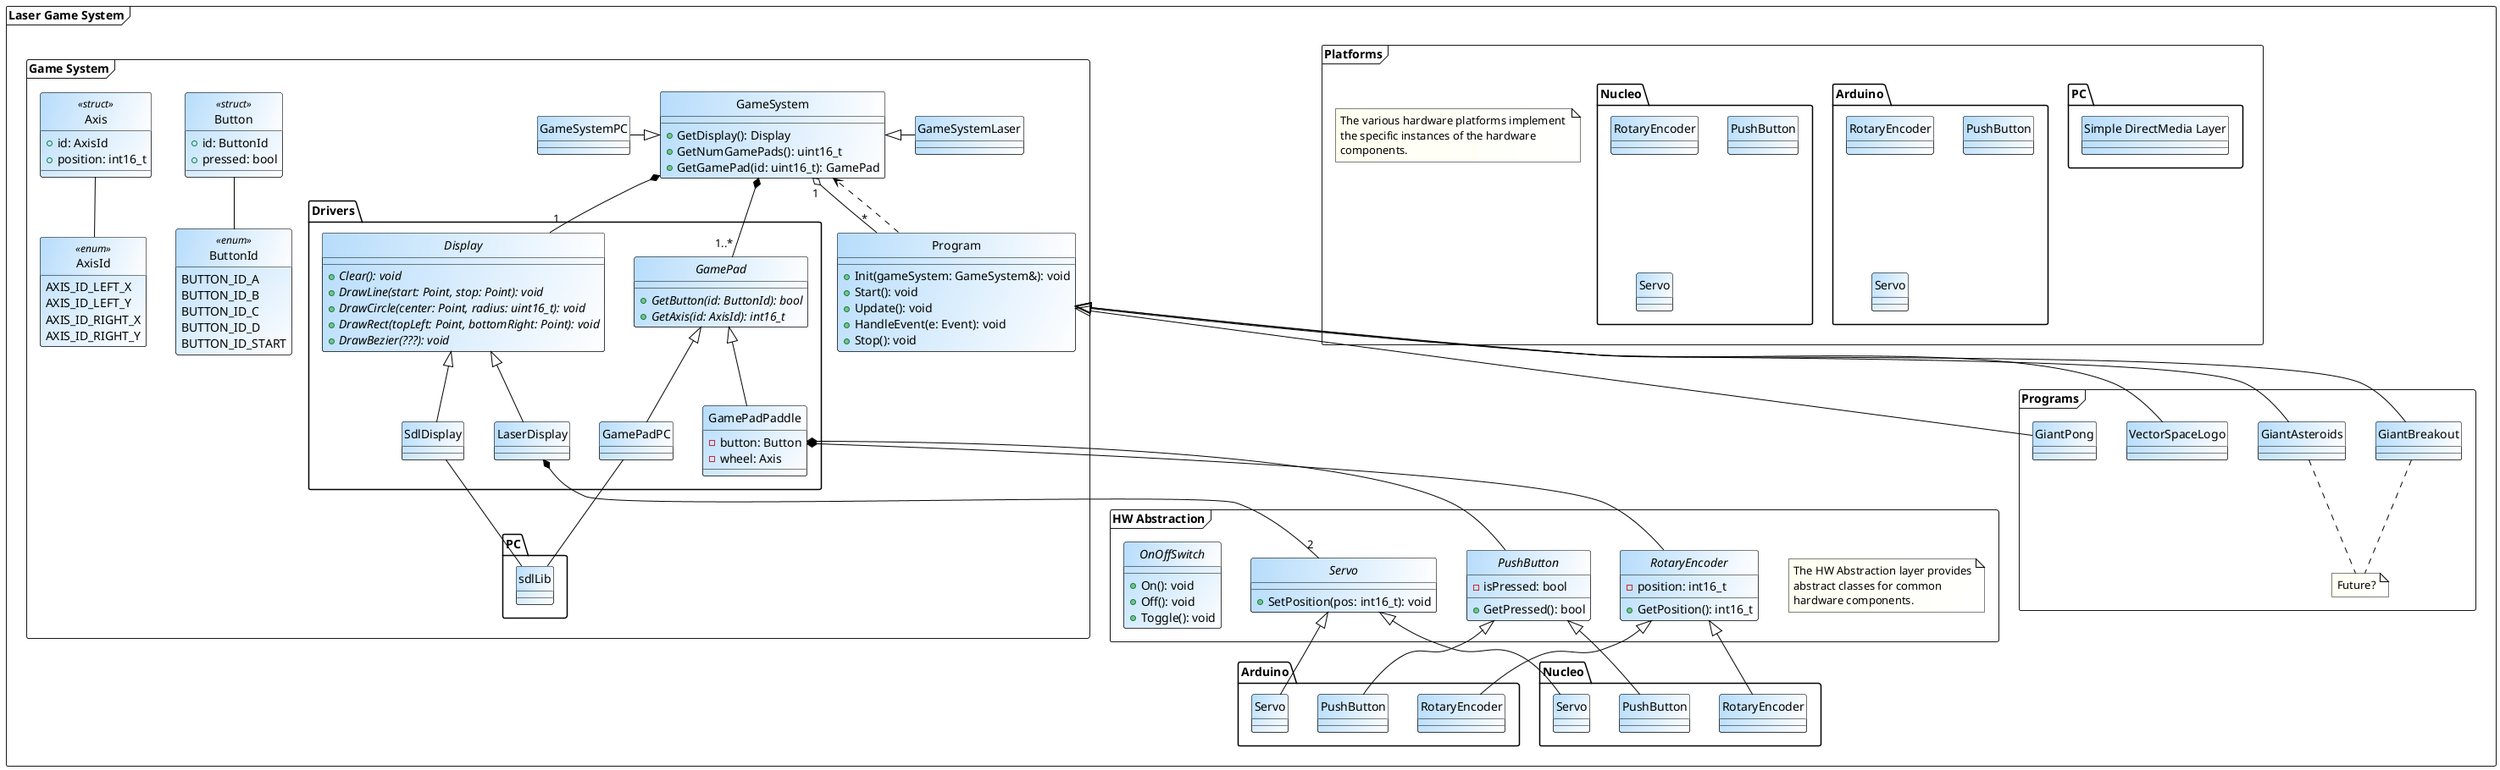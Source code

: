 
@startuml

skinparam class {
   backgroundcolor   #b7ddfc/White
   bordercolor       black
   ArrowColor        black
}

hide enum methods
hide circle

skinparam note {
   backgroundcolor   Ivory/White
   bordercolor       black
}

package "Laser Game System" as laserGameSystem <<Frame>> {

   package "Platforms" <<Frame>> {
      note as platformsNote1
         The various hardware platforms implement 
         the specific instances of the hardware
         components.
      end note

      namespace PC {
         class "Simple DirectMedia Layer" as sdlLib
      }

      namespace Arduino {
         class RotaryEncoder
         class PushButton
         class Servo
      }

      namespace Nucleo {
         class RotaryEncoder
         class PushButton
         class Servo
      }
   }

   package "HW Abstraction" as hwAbstraction <<Frame>> {
      note as hwAbstractNote1
         The HW Abstraction layer provides
         abstract classes for common
         hardware components.
      end note

      class "<i>RotaryEncoder</i>" as rotaryEncoder {
         - position: int16_t
         + GetPosition(): int16_t
      }

      class "<i>PushButton</i>" as pushButton {
         - isPressed: bool
         + GetPressed(): bool
      }
      
      class "<i>Servo</i>" as servo {
         + SetPosition(pos: int16_t): void
      }
      
      class "<i>OnOffSwitch</i>" as onOffSwitch {
         + On(): void
         + Off(): void
         + Toggle(): void
      }
   }

   pushButton <|-- Arduino.PushButton
   pushButton <|-- Nucleo.PushButton
   rotaryEncoder <|-- Arduino.RotaryEncoder
   rotaryEncoder <|-- Nucleo.RotaryEncoder
   servo <|-- Arduino.Servo
   servo <|-- Nucleo.Servo
   
   package "Game System" as gameSystem <<Frame>> {
      enum ButtonId <<enum>> {
         BUTTON_ID_A
         BUTTON_ID_B
         BUTTON_ID_C
         BUTTON_ID_D
         BUTTON_ID_START
      }

      enum AxisId <<enum>> {
         AXIS_ID_LEFT_X
         AXIS_ID_LEFT_Y
         AXIS_ID_RIGHT_X
         AXIS_ID_RIGHT_Y
      }

      class Button <<struct>> {
         + id: ButtonId
         + pressed: bool
      }

      Button -- ButtonId

      class Axis <<struct>> {
         + id: AxisId
         + position: int16_t
      }

      Axis -- AxisId

      namespace Drivers {
         class "<i>Display</i>" as display {
            + {abstract} Clear(): void
            + {abstract} DrawLine(start: Point, stop: Point): void
            + {abstract} DrawCircle(center: Point, radius: uint16_t): void
            + {abstract} DrawRect(topLeft: Point, bottomRight: Point): void
            + {abstract} DrawBezier(???): void
         }

         class LaserDisplay {
         }

         class SdlDisplay {
         }

         display <|-- LaserDisplay
         display <|-- SdlDisplay

         class "<i>GamePad</i>" as gamePad {
            + {abstract} GetButton(id: ButtonId): bool
            + {abstract} GetAxis(id: AxisId): int16_t
         }

         class GamePadPaddle {
            - button: Button
            - wheel: Axis
         }
         
         class GamePadPC {
         }

         gamePad <|-- GamePadPaddle
         gamePad <|-- GamePadPC
      }

      class GameSystem {
         + GetDisplay(): Display
         + GetNumGamePads(): uint16_t
         + GetGamePad(id: uint16_t): GamePad
      }

      class Program {
         + Init(gameSystem: GameSystem&): void
         + Start(): void
         + Update(): void
         + HandleEvent(e: Event): void
         + Stop(): void
      }
      
      class GameSystemLaser
      class GameSystemPC

      Drivers.GamePadPaddle *-- rotaryEncoder
      Drivers.GamePadPaddle *-- pushButton
      Drivers.LaserDisplay *-- "2" servo
      
      Drivers.GamePadPC -- PC.sdlLib
      Drivers.SdlDisplay -- PC.sdlLib

      GameSystem *-- "1..*" Drivers.gamePad
      GameSystem *-- "1" Drivers.display
      GameSystem "1" o-- "*" Program
      Program ..> GameSystem
      GameSystem <|-right- GameSystemLaser
      GameSystem <|-left- GameSystemPC
   }

   package "Programs" as programs <<Frame>> {
      class "GiantBreakout" as breakout
      class "GiantAsteroids" as asteroids
      class "VectorSpaceLogo" as logo
      class "GiantPong" as pong
      
      note "Future?" as future
      breakout .. future
      asteroids .. future
   }

   Program <|-- pong
   Program <|-- logo
   Program <|-- breakout
   Program <|-- asteroids
}

@enduml
